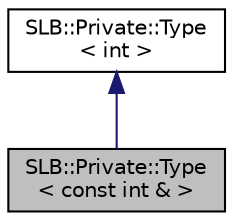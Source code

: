 digraph "SLB::Private::Type&lt; const int &amp; &gt;"
{
  edge [fontname="Helvetica",fontsize="10",labelfontname="Helvetica",labelfontsize="10"];
  node [fontname="Helvetica",fontsize="10",shape=record];
  Node1 [label="SLB::Private::Type\l\< const int & \>",height=0.2,width=0.4,color="black", fillcolor="grey75", style="filled", fontcolor="black"];
  Node2 -> Node1 [dir="back",color="midnightblue",fontsize="10",style="solid"];
  Node2 [label="SLB::Private::Type\l\< int \>",height=0.2,width=0.4,color="black", fillcolor="white", style="filled",URL="$structSLB_1_1Private_1_1Type_3_01int_01_4.html"];
}
